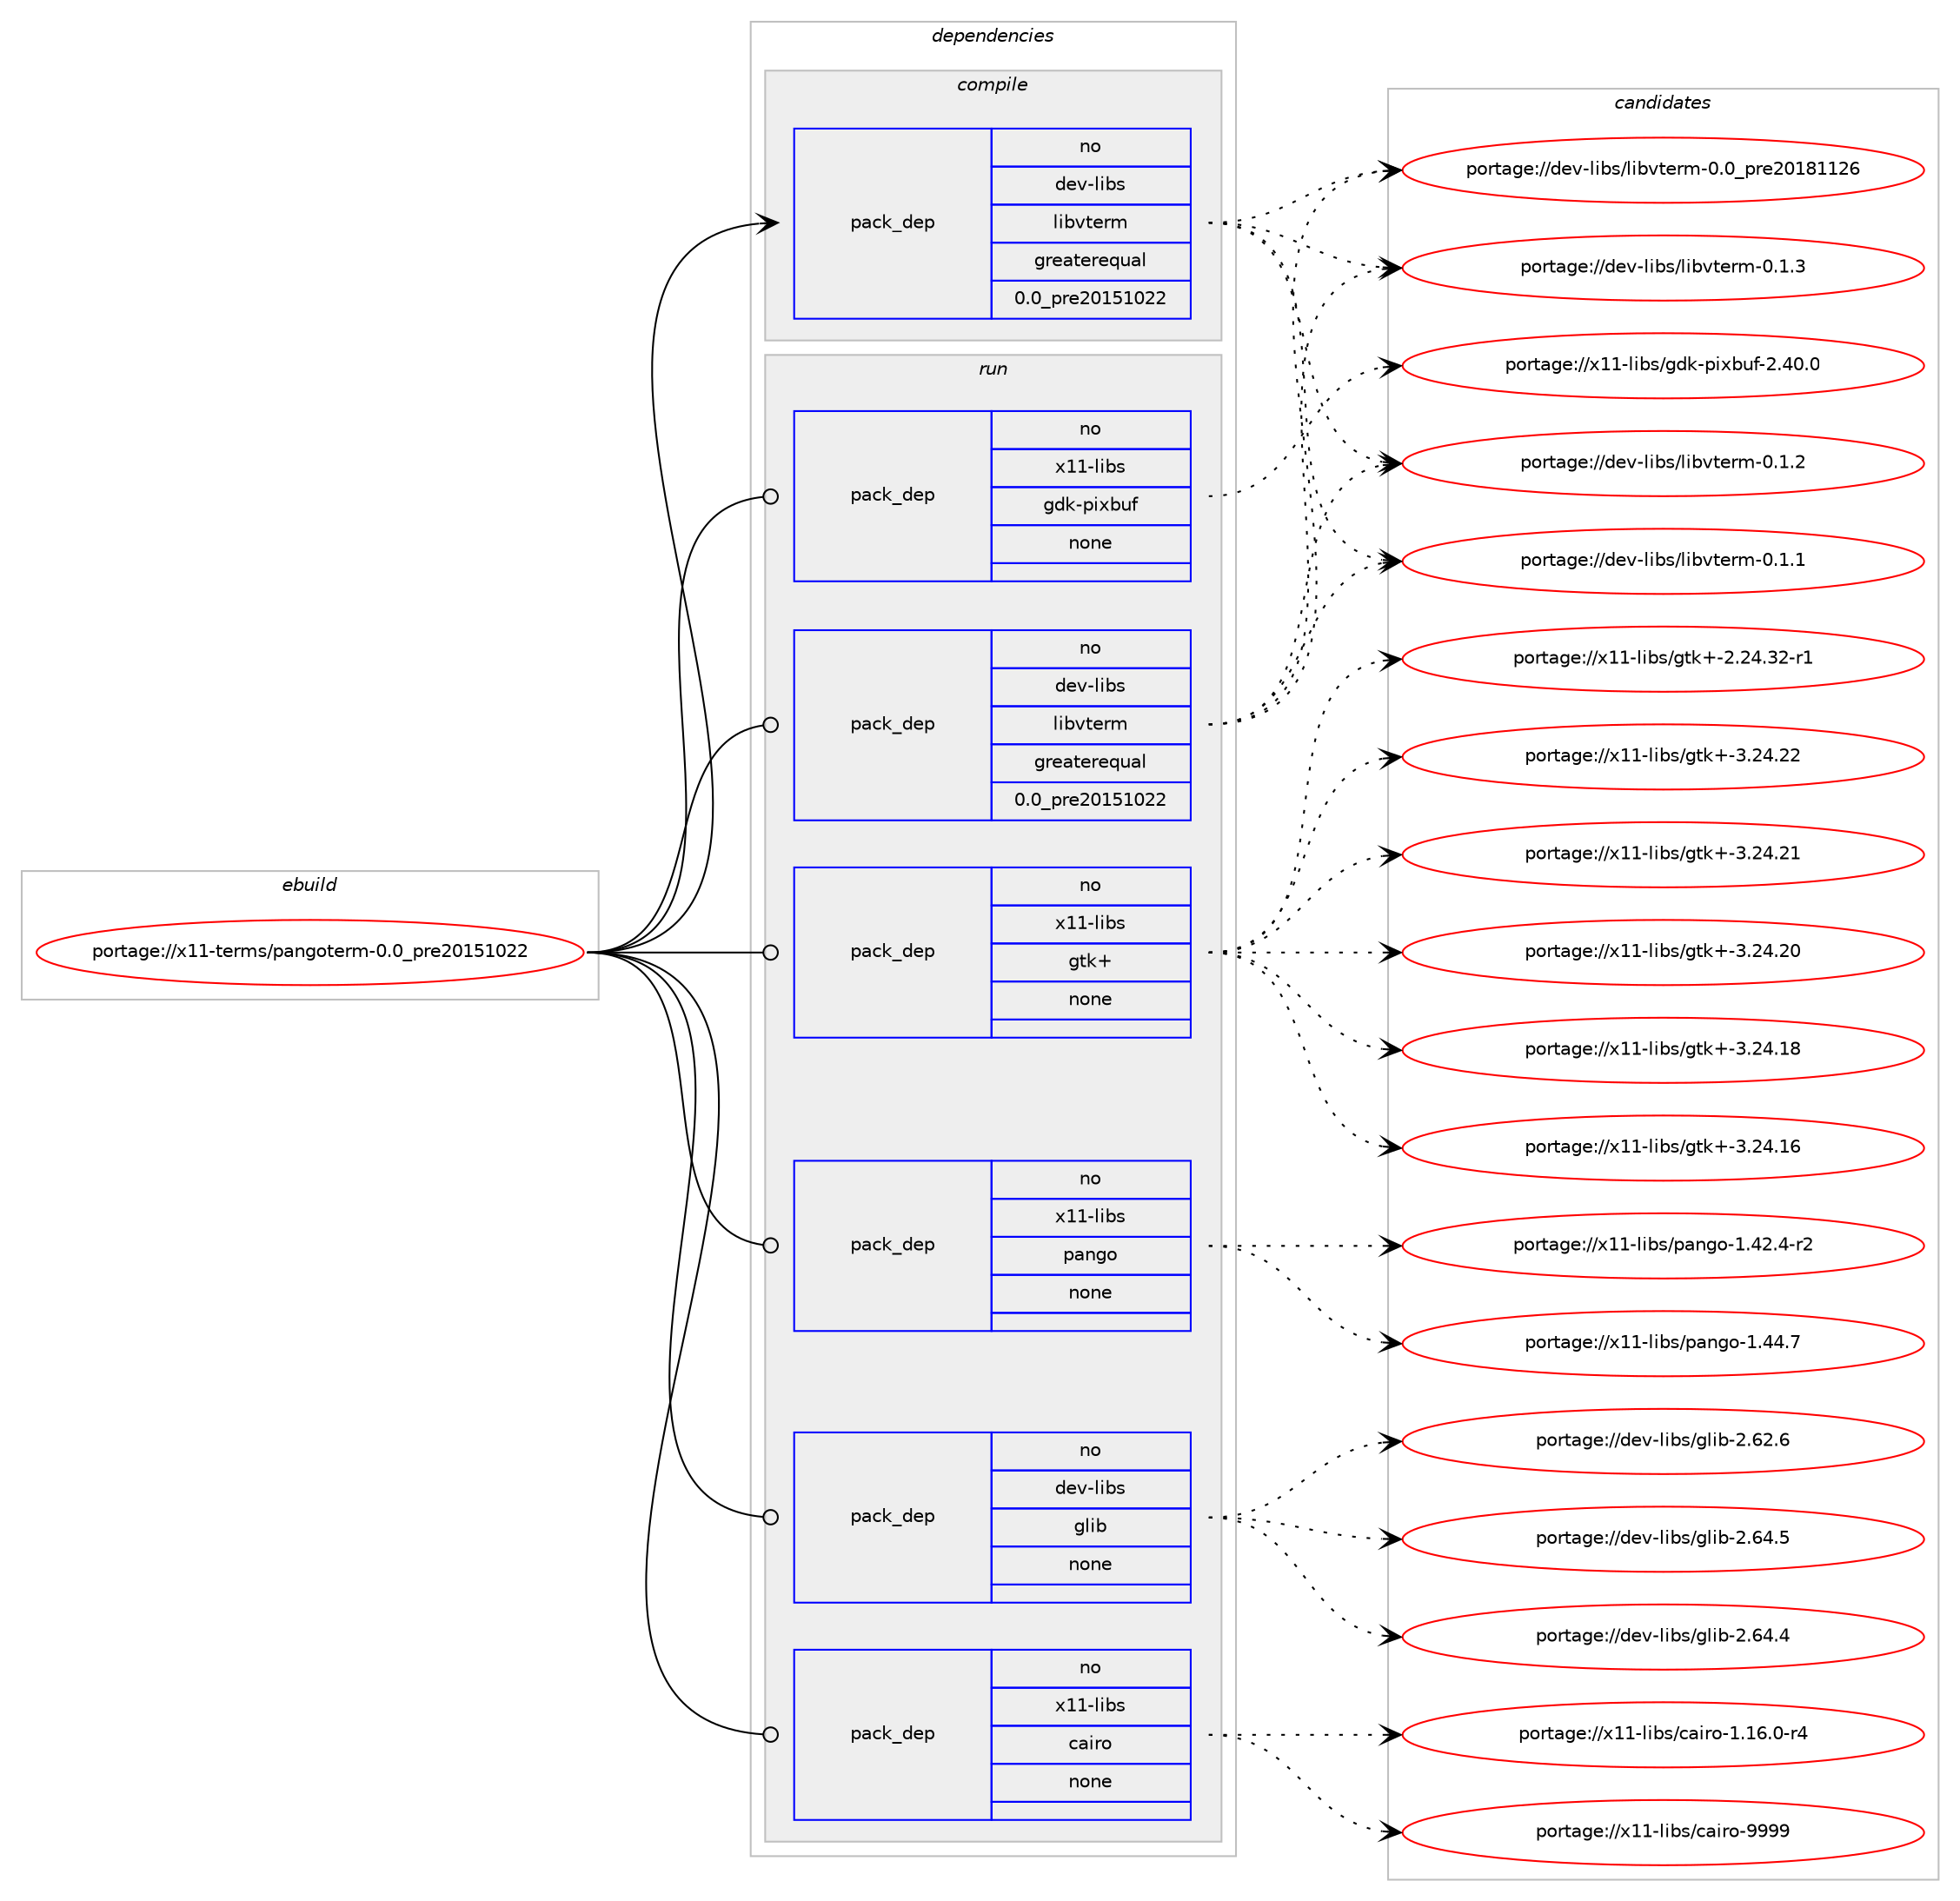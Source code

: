 digraph prolog {

# *************
# Graph options
# *************

newrank=true;
concentrate=true;
compound=true;
graph [rankdir=LR,fontname=Helvetica,fontsize=10,ranksep=1.5];#, ranksep=2.5, nodesep=0.2];
edge  [arrowhead=vee];
node  [fontname=Helvetica,fontsize=10];

# **********
# The ebuild
# **********

subgraph cluster_leftcol {
color=gray;
label=<<i>ebuild</i>>;
id [label="portage://x11-terms/pangoterm-0.0_pre20151022", color=red, width=4, href="../x11-terms/pangoterm-0.0_pre20151022.svg"];
}

# ****************
# The dependencies
# ****************

subgraph cluster_midcol {
color=gray;
label=<<i>dependencies</i>>;
subgraph cluster_compile {
fillcolor="#eeeeee";
style=filled;
label=<<i>compile</i>>;
subgraph pack477 {
dependency567 [label=<<TABLE BORDER="0" CELLBORDER="1" CELLSPACING="0" CELLPADDING="4" WIDTH="220"><TR><TD ROWSPAN="6" CELLPADDING="30">pack_dep</TD></TR><TR><TD WIDTH="110">no</TD></TR><TR><TD>dev-libs</TD></TR><TR><TD>libvterm</TD></TR><TR><TD>greaterequal</TD></TR><TR><TD>0.0_pre20151022</TD></TR></TABLE>>, shape=none, color=blue];
}
id:e -> dependency567:w [weight=20,style="solid",arrowhead="vee"];
}
subgraph cluster_compileandrun {
fillcolor="#eeeeee";
style=filled;
label=<<i>compile and run</i>>;
}
subgraph cluster_run {
fillcolor="#eeeeee";
style=filled;
label=<<i>run</i>>;
subgraph pack478 {
dependency568 [label=<<TABLE BORDER="0" CELLBORDER="1" CELLSPACING="0" CELLPADDING="4" WIDTH="220"><TR><TD ROWSPAN="6" CELLPADDING="30">pack_dep</TD></TR><TR><TD WIDTH="110">no</TD></TR><TR><TD>dev-libs</TD></TR><TR><TD>glib</TD></TR><TR><TD>none</TD></TR><TR><TD></TD></TR></TABLE>>, shape=none, color=blue];
}
id:e -> dependency568:w [weight=20,style="solid",arrowhead="odot"];
subgraph pack479 {
dependency569 [label=<<TABLE BORDER="0" CELLBORDER="1" CELLSPACING="0" CELLPADDING="4" WIDTH="220"><TR><TD ROWSPAN="6" CELLPADDING="30">pack_dep</TD></TR><TR><TD WIDTH="110">no</TD></TR><TR><TD>dev-libs</TD></TR><TR><TD>libvterm</TD></TR><TR><TD>greaterequal</TD></TR><TR><TD>0.0_pre20151022</TD></TR></TABLE>>, shape=none, color=blue];
}
id:e -> dependency569:w [weight=20,style="solid",arrowhead="odot"];
subgraph pack480 {
dependency570 [label=<<TABLE BORDER="0" CELLBORDER="1" CELLSPACING="0" CELLPADDING="4" WIDTH="220"><TR><TD ROWSPAN="6" CELLPADDING="30">pack_dep</TD></TR><TR><TD WIDTH="110">no</TD></TR><TR><TD>x11-libs</TD></TR><TR><TD>cairo</TD></TR><TR><TD>none</TD></TR><TR><TD></TD></TR></TABLE>>, shape=none, color=blue];
}
id:e -> dependency570:w [weight=20,style="solid",arrowhead="odot"];
subgraph pack481 {
dependency571 [label=<<TABLE BORDER="0" CELLBORDER="1" CELLSPACING="0" CELLPADDING="4" WIDTH="220"><TR><TD ROWSPAN="6" CELLPADDING="30">pack_dep</TD></TR><TR><TD WIDTH="110">no</TD></TR><TR><TD>x11-libs</TD></TR><TR><TD>gdk-pixbuf</TD></TR><TR><TD>none</TD></TR><TR><TD></TD></TR></TABLE>>, shape=none, color=blue];
}
id:e -> dependency571:w [weight=20,style="solid",arrowhead="odot"];
subgraph pack482 {
dependency572 [label=<<TABLE BORDER="0" CELLBORDER="1" CELLSPACING="0" CELLPADDING="4" WIDTH="220"><TR><TD ROWSPAN="6" CELLPADDING="30">pack_dep</TD></TR><TR><TD WIDTH="110">no</TD></TR><TR><TD>x11-libs</TD></TR><TR><TD>gtk+</TD></TR><TR><TD>none</TD></TR><TR><TD></TD></TR></TABLE>>, shape=none, color=blue];
}
id:e -> dependency572:w [weight=20,style="solid",arrowhead="odot"];
subgraph pack483 {
dependency573 [label=<<TABLE BORDER="0" CELLBORDER="1" CELLSPACING="0" CELLPADDING="4" WIDTH="220"><TR><TD ROWSPAN="6" CELLPADDING="30">pack_dep</TD></TR><TR><TD WIDTH="110">no</TD></TR><TR><TD>x11-libs</TD></TR><TR><TD>pango</TD></TR><TR><TD>none</TD></TR><TR><TD></TD></TR></TABLE>>, shape=none, color=blue];
}
id:e -> dependency573:w [weight=20,style="solid",arrowhead="odot"];
}
}

# **************
# The candidates
# **************

subgraph cluster_choices {
rank=same;
color=gray;
label=<<i>candidates</i>>;

subgraph choice477 {
color=black;
nodesep=1;
choice10010111845108105981154710810598118116101114109454846494651 [label="portage://dev-libs/libvterm-0.1.3", color=red, width=4,href="../dev-libs/libvterm-0.1.3.svg"];
choice10010111845108105981154710810598118116101114109454846494650 [label="portage://dev-libs/libvterm-0.1.2", color=red, width=4,href="../dev-libs/libvterm-0.1.2.svg"];
choice10010111845108105981154710810598118116101114109454846494649 [label="portage://dev-libs/libvterm-0.1.1", color=red, width=4,href="../dev-libs/libvterm-0.1.1.svg"];
choice1001011184510810598115471081059811811610111410945484648951121141015048495649495054 [label="portage://dev-libs/libvterm-0.0_pre20181126", color=red, width=4,href="../dev-libs/libvterm-0.0_pre20181126.svg"];
dependency567:e -> choice10010111845108105981154710810598118116101114109454846494651:w [style=dotted,weight="100"];
dependency567:e -> choice10010111845108105981154710810598118116101114109454846494650:w [style=dotted,weight="100"];
dependency567:e -> choice10010111845108105981154710810598118116101114109454846494649:w [style=dotted,weight="100"];
dependency567:e -> choice1001011184510810598115471081059811811610111410945484648951121141015048495649495054:w [style=dotted,weight="100"];
}
subgraph choice478 {
color=black;
nodesep=1;
choice1001011184510810598115471031081059845504654524653 [label="portage://dev-libs/glib-2.64.5", color=red, width=4,href="../dev-libs/glib-2.64.5.svg"];
choice1001011184510810598115471031081059845504654524652 [label="portage://dev-libs/glib-2.64.4", color=red, width=4,href="../dev-libs/glib-2.64.4.svg"];
choice1001011184510810598115471031081059845504654504654 [label="portage://dev-libs/glib-2.62.6", color=red, width=4,href="../dev-libs/glib-2.62.6.svg"];
dependency568:e -> choice1001011184510810598115471031081059845504654524653:w [style=dotted,weight="100"];
dependency568:e -> choice1001011184510810598115471031081059845504654524652:w [style=dotted,weight="100"];
dependency568:e -> choice1001011184510810598115471031081059845504654504654:w [style=dotted,weight="100"];
}
subgraph choice479 {
color=black;
nodesep=1;
choice10010111845108105981154710810598118116101114109454846494651 [label="portage://dev-libs/libvterm-0.1.3", color=red, width=4,href="../dev-libs/libvterm-0.1.3.svg"];
choice10010111845108105981154710810598118116101114109454846494650 [label="portage://dev-libs/libvterm-0.1.2", color=red, width=4,href="../dev-libs/libvterm-0.1.2.svg"];
choice10010111845108105981154710810598118116101114109454846494649 [label="portage://dev-libs/libvterm-0.1.1", color=red, width=4,href="../dev-libs/libvterm-0.1.1.svg"];
choice1001011184510810598115471081059811811610111410945484648951121141015048495649495054 [label="portage://dev-libs/libvterm-0.0_pre20181126", color=red, width=4,href="../dev-libs/libvterm-0.0_pre20181126.svg"];
dependency569:e -> choice10010111845108105981154710810598118116101114109454846494651:w [style=dotted,weight="100"];
dependency569:e -> choice10010111845108105981154710810598118116101114109454846494650:w [style=dotted,weight="100"];
dependency569:e -> choice10010111845108105981154710810598118116101114109454846494649:w [style=dotted,weight="100"];
dependency569:e -> choice1001011184510810598115471081059811811610111410945484648951121141015048495649495054:w [style=dotted,weight="100"];
}
subgraph choice480 {
color=black;
nodesep=1;
choice120494945108105981154799971051141114557575757 [label="portage://x11-libs/cairo-9999", color=red, width=4,href="../x11-libs/cairo-9999.svg"];
choice12049494510810598115479997105114111454946495446484511452 [label="portage://x11-libs/cairo-1.16.0-r4", color=red, width=4,href="../x11-libs/cairo-1.16.0-r4.svg"];
dependency570:e -> choice120494945108105981154799971051141114557575757:w [style=dotted,weight="100"];
dependency570:e -> choice12049494510810598115479997105114111454946495446484511452:w [style=dotted,weight="100"];
}
subgraph choice481 {
color=black;
nodesep=1;
choice1204949451081059811547103100107451121051209811710245504652484648 [label="portage://x11-libs/gdk-pixbuf-2.40.0", color=red, width=4,href="../x11-libs/gdk-pixbuf-2.40.0.svg"];
dependency571:e -> choice1204949451081059811547103100107451121051209811710245504652484648:w [style=dotted,weight="100"];
}
subgraph choice482 {
color=black;
nodesep=1;
choice1204949451081059811547103116107434551465052465050 [label="portage://x11-libs/gtk+-3.24.22", color=red, width=4,href="../x11-libs/gtk+-3.24.22.svg"];
choice1204949451081059811547103116107434551465052465049 [label="portage://x11-libs/gtk+-3.24.21", color=red, width=4,href="../x11-libs/gtk+-3.24.21.svg"];
choice1204949451081059811547103116107434551465052465048 [label="portage://x11-libs/gtk+-3.24.20", color=red, width=4,href="../x11-libs/gtk+-3.24.20.svg"];
choice1204949451081059811547103116107434551465052464956 [label="portage://x11-libs/gtk+-3.24.18", color=red, width=4,href="../x11-libs/gtk+-3.24.18.svg"];
choice1204949451081059811547103116107434551465052464954 [label="portage://x11-libs/gtk+-3.24.16", color=red, width=4,href="../x11-libs/gtk+-3.24.16.svg"];
choice12049494510810598115471031161074345504650524651504511449 [label="portage://x11-libs/gtk+-2.24.32-r1", color=red, width=4,href="../x11-libs/gtk+-2.24.32-r1.svg"];
dependency572:e -> choice1204949451081059811547103116107434551465052465050:w [style=dotted,weight="100"];
dependency572:e -> choice1204949451081059811547103116107434551465052465049:w [style=dotted,weight="100"];
dependency572:e -> choice1204949451081059811547103116107434551465052465048:w [style=dotted,weight="100"];
dependency572:e -> choice1204949451081059811547103116107434551465052464956:w [style=dotted,weight="100"];
dependency572:e -> choice1204949451081059811547103116107434551465052464954:w [style=dotted,weight="100"];
dependency572:e -> choice12049494510810598115471031161074345504650524651504511449:w [style=dotted,weight="100"];
}
subgraph choice483 {
color=black;
nodesep=1;
choice12049494510810598115471129711010311145494652524655 [label="portage://x11-libs/pango-1.44.7", color=red, width=4,href="../x11-libs/pango-1.44.7.svg"];
choice120494945108105981154711297110103111454946525046524511450 [label="portage://x11-libs/pango-1.42.4-r2", color=red, width=4,href="../x11-libs/pango-1.42.4-r2.svg"];
dependency573:e -> choice12049494510810598115471129711010311145494652524655:w [style=dotted,weight="100"];
dependency573:e -> choice120494945108105981154711297110103111454946525046524511450:w [style=dotted,weight="100"];
}
}

}
